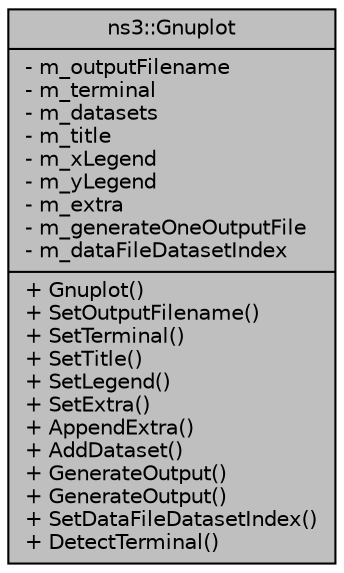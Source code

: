 digraph "ns3::Gnuplot"
{
  edge [fontname="Helvetica",fontsize="10",labelfontname="Helvetica",labelfontsize="10"];
  node [fontname="Helvetica",fontsize="10",shape=record];
  Node1 [label="{ns3::Gnuplot\n|- m_outputFilename\l- m_terminal\l- m_datasets\l- m_title\l- m_xLegend\l- m_yLegend\l- m_extra\l- m_generateOneOutputFile\l- m_dataFileDatasetIndex\l|+ Gnuplot()\l+ SetOutputFilename()\l+ SetTerminal()\l+ SetTitle()\l+ SetLegend()\l+ SetExtra()\l+ AppendExtra()\l+ AddDataset()\l+ GenerateOutput()\l+ GenerateOutput()\l+ SetDataFileDatasetIndex()\l+ DetectTerminal()\l}",height=0.2,width=0.4,color="black", fillcolor="grey75", style="filled", fontcolor="black"];
}
